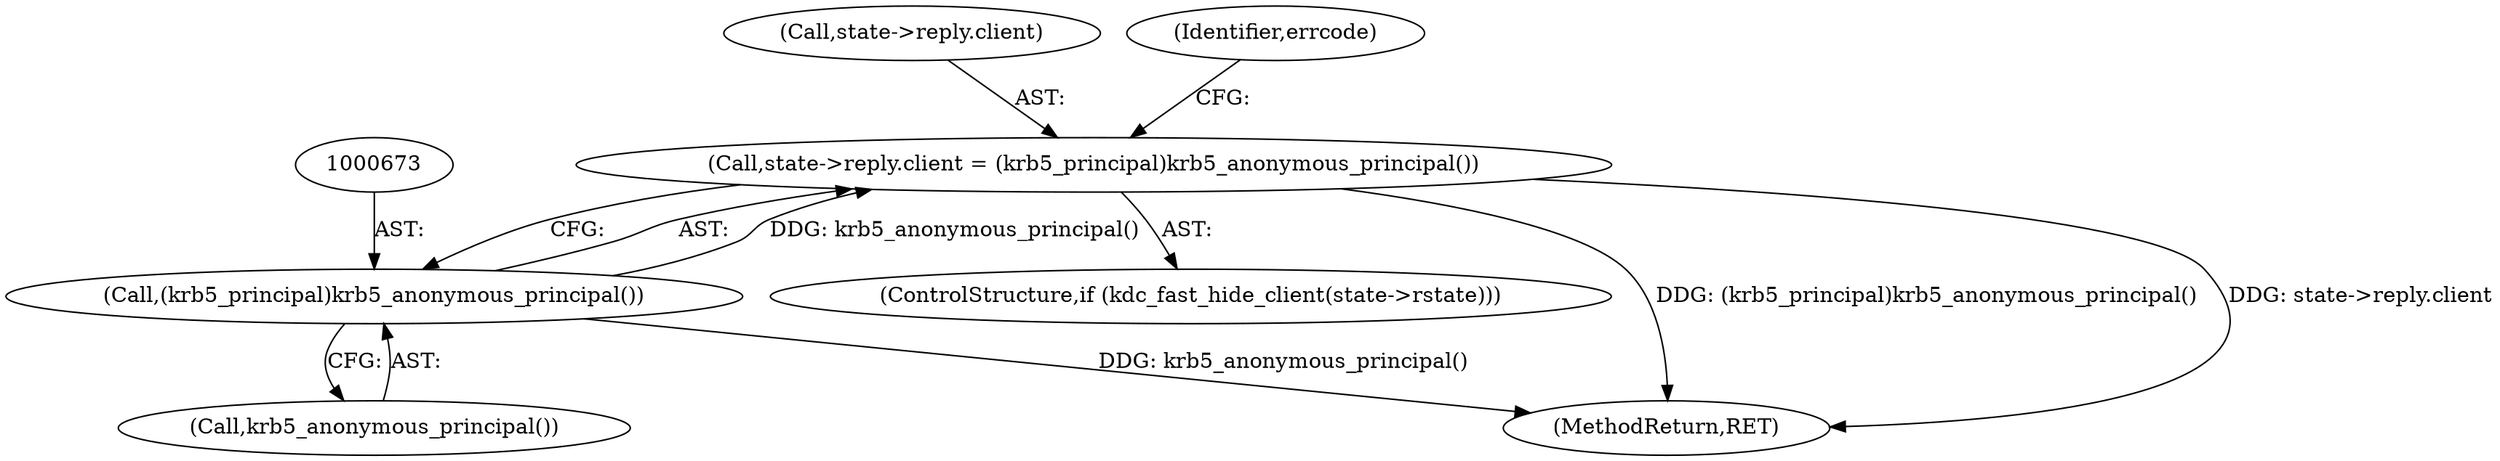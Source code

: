 digraph "0_krb5_ffb35baac6981f9e8914f8f3bffd37f284b85970@pointer" {
"1000666" [label="(Call,state->reply.client = (krb5_principal)krb5_anonymous_principal())"];
"1000672" [label="(Call,(krb5_principal)krb5_anonymous_principal())"];
"1000674" [label="(Call,krb5_anonymous_principal())"];
"1000661" [label="(ControlStructure,if (kdc_fast_hide_client(state->rstate)))"];
"1000672" [label="(Call,(krb5_principal)krb5_anonymous_principal())"];
"1000667" [label="(Call,state->reply.client)"];
"1001166" [label="(MethodReturn,RET)"];
"1000666" [label="(Call,state->reply.client = (krb5_principal)krb5_anonymous_principal())"];
"1000676" [label="(Identifier,errcode)"];
"1000666" -> "1000661"  [label="AST: "];
"1000666" -> "1000672"  [label="CFG: "];
"1000667" -> "1000666"  [label="AST: "];
"1000672" -> "1000666"  [label="AST: "];
"1000676" -> "1000666"  [label="CFG: "];
"1000666" -> "1001166"  [label="DDG: (krb5_principal)krb5_anonymous_principal()"];
"1000666" -> "1001166"  [label="DDG: state->reply.client"];
"1000672" -> "1000666"  [label="DDG: krb5_anonymous_principal()"];
"1000672" -> "1000674"  [label="CFG: "];
"1000673" -> "1000672"  [label="AST: "];
"1000674" -> "1000672"  [label="AST: "];
"1000672" -> "1001166"  [label="DDG: krb5_anonymous_principal()"];
}

